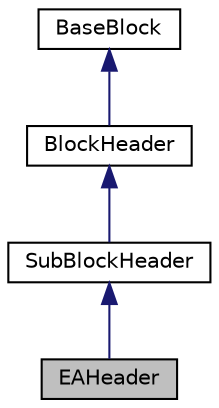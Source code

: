 digraph "EAHeader"
{
 // LATEX_PDF_SIZE
  edge [fontname="Helvetica",fontsize="10",labelfontname="Helvetica",labelfontsize="10"];
  node [fontname="Helvetica",fontsize="10",shape=record];
  Node1 [label="EAHeader",height=0.2,width=0.4,color="black", fillcolor="grey75", style="filled", fontcolor="black",tooltip=" "];
  Node2 -> Node1 [dir="back",color="midnightblue",fontsize="10",style="solid"];
  Node2 [label="SubBlockHeader",height=0.2,width=0.4,color="black", fillcolor="white", style="filled",URL="$structSubBlockHeader.html",tooltip=" "];
  Node3 -> Node2 [dir="back",color="midnightblue",fontsize="10",style="solid"];
  Node3 [label="BlockHeader",height=0.2,width=0.4,color="black", fillcolor="white", style="filled",URL="$structBlockHeader.html",tooltip=" "];
  Node4 -> Node3 [dir="back",color="midnightblue",fontsize="10",style="solid"];
  Node4 [label="BaseBlock",height=0.2,width=0.4,color="black", fillcolor="white", style="filled",URL="$structBaseBlock.html",tooltip=" "];
}

